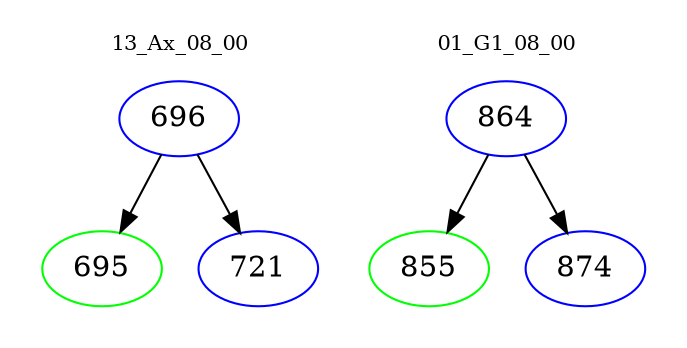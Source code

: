 digraph{
subgraph cluster_0 {
color = white
label = "13_Ax_08_00";
fontsize=10;
T0_696 [label="696", color="blue"]
T0_696 -> T0_695 [color="black"]
T0_695 [label="695", color="green"]
T0_696 -> T0_721 [color="black"]
T0_721 [label="721", color="blue"]
}
subgraph cluster_1 {
color = white
label = "01_G1_08_00";
fontsize=10;
T1_864 [label="864", color="blue"]
T1_864 -> T1_855 [color="black"]
T1_855 [label="855", color="green"]
T1_864 -> T1_874 [color="black"]
T1_874 [label="874", color="blue"]
}
}
